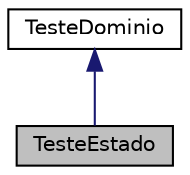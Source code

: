 digraph "TesteEstado"
{
 // LATEX_PDF_SIZE
  edge [fontname="Helvetica",fontsize="10",labelfontname="Helvetica",labelfontsize="10"];
  node [fontname="Helvetica",fontsize="10",shape=record];
  Node1 [label="TesteEstado",height=0.2,width=0.4,color="black", fillcolor="grey75", style="filled", fontcolor="black",tooltip="Classe para testar o dominio Estado."];
  Node2 -> Node1 [dir="back",color="midnightblue",fontsize="10",style="solid",fontname="Helvetica"];
  Node2 [label="TesteDominio",height=0.2,width=0.4,color="black", fillcolor="white", style="filled",URL="$classTesteDominio.html",tooltip="Classe abstrata que representa um teste de dominio generico."];
}
